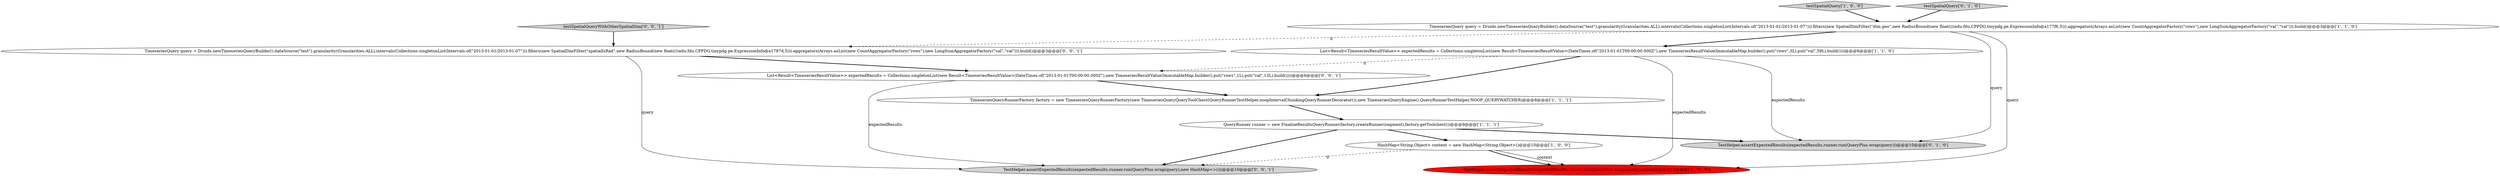 digraph {
9 [style = filled, label = "List<Result<TimeseriesResultValue>> expectedResults = Collections.singletonList(new Result<TimeseriesResultValue>(DateTimes.of(\"2013-01-01T00:00:00.000Z\"),new TimeseriesResultValue(ImmutableMap.builder().put(\"rows\",1L).put(\"val\",13L).build())))@@@6@@@['0', '0', '1']", fillcolor = white, shape = ellipse image = "AAA0AAABBB3BBB"];
1 [style = filled, label = "testSpatialQuery['1', '0', '0']", fillcolor = lightgray, shape = diamond image = "AAA0AAABBB1BBB"];
8 [style = filled, label = "TestHelper.assertExpectedResults(expectedResults,runner.run(QueryPlus.wrap(query)))@@@10@@@['0', '1', '0']", fillcolor = lightgray, shape = ellipse image = "AAA0AAABBB2BBB"];
4 [style = filled, label = "TestHelper.assertExpectedResults(expectedResults,runner.run(QueryPlus.wrap(query),context))@@@11@@@['1', '0', '0']", fillcolor = red, shape = ellipse image = "AAA1AAABBB1BBB"];
7 [style = filled, label = "testSpatialQuery['0', '1', '0']", fillcolor = lightgray, shape = diamond image = "AAA0AAABBB2BBB"];
12 [style = filled, label = "testSpatialQueryWithOtherSpatialDim['0', '0', '1']", fillcolor = lightgray, shape = diamond image = "AAA0AAABBB3BBB"];
0 [style = filled, label = "TimeseriesQuery query = Druids.newTimeseriesQueryBuilder().dataSource(\"test\").granularity(Granularities.ALL).intervals(Collections.singletonList(Intervals.of(\"2013-01-01/2013-01-07\"))).filters(new SpatialDimFilter(\"dim.geo\",new RadiusBound(new float((((edu.fdu.CPPDG.tinypdg.pe.ExpressionInfo@a177f6,5))).aggregators(Arrays.asList(new CountAggregatorFactory(\"rows\"),new LongSumAggregatorFactory(\"val\",\"val\"))).build()@@@3@@@['1', '1', '0']", fillcolor = white, shape = ellipse image = "AAA0AAABBB1BBB"];
3 [style = filled, label = "HashMap<String,Object> context = new HashMap<String,Object>()@@@10@@@['1', '0', '0']", fillcolor = white, shape = ellipse image = "AAA0AAABBB1BBB"];
6 [style = filled, label = "QueryRunner runner = new FinalizeResultsQueryRunner(factory.createRunner(segment),factory.getToolchest())@@@9@@@['1', '1', '1']", fillcolor = white, shape = ellipse image = "AAA0AAABBB1BBB"];
5 [style = filled, label = "TimeseriesQueryRunnerFactory factory = new TimeseriesQueryRunnerFactory(new TimeseriesQueryQueryToolChest(QueryRunnerTestHelper.noopIntervalChunkingQueryRunnerDecorator()),new TimeseriesQueryEngine(),QueryRunnerTestHelper.NOOP_QUERYWATCHER)@@@8@@@['1', '1', '1']", fillcolor = white, shape = ellipse image = "AAA0AAABBB1BBB"];
11 [style = filled, label = "TimeseriesQuery query = Druids.newTimeseriesQueryBuilder().dataSource(\"test\").granularity(Granularities.ALL).intervals(Collections.singletonList(Intervals.of(\"2013-01-01/2013-01-07\"))).filters(new SpatialDimFilter(\"spatialIsRad\",new RadiusBound(new float((((edu.fdu.CPPDG.tinypdg.pe.ExpressionInfo@a1787d,5))).aggregators(Arrays.asList(new CountAggregatorFactory(\"rows\"),new LongSumAggregatorFactory(\"val\",\"val\"))).build()@@@3@@@['0', '0', '1']", fillcolor = white, shape = ellipse image = "AAA0AAABBB3BBB"];
2 [style = filled, label = "List<Result<TimeseriesResultValue>> expectedResults = Collections.singletonList(new Result<TimeseriesResultValue>(DateTimes.of(\"2013-01-01T00:00:00.000Z\"),new TimeseriesResultValue(ImmutableMap.builder().put(\"rows\",3L).put(\"val\",59L).build())))@@@6@@@['1', '1', '0']", fillcolor = white, shape = ellipse image = "AAA0AAABBB1BBB"];
10 [style = filled, label = "TestHelper.assertExpectedResults(expectedResults,runner.run(QueryPlus.wrap(query),new HashMap<>()))@@@10@@@['0', '0', '1']", fillcolor = lightgray, shape = ellipse image = "AAA0AAABBB3BBB"];
6->3 [style = bold, label=""];
2->4 [style = solid, label="expectedResults"];
9->10 [style = solid, label="expectedResults"];
0->2 [style = bold, label=""];
12->11 [style = bold, label=""];
0->4 [style = solid, label="query"];
3->4 [style = solid, label="context"];
7->0 [style = bold, label=""];
0->11 [style = dashed, label="0"];
1->0 [style = bold, label=""];
11->9 [style = bold, label=""];
3->4 [style = bold, label=""];
5->6 [style = bold, label=""];
2->8 [style = solid, label="expectedResults"];
2->9 [style = dashed, label="0"];
0->8 [style = solid, label="query"];
6->10 [style = bold, label=""];
6->8 [style = bold, label=""];
9->5 [style = bold, label=""];
3->10 [style = dashed, label="0"];
11->10 [style = solid, label="query"];
2->5 [style = bold, label=""];
}

